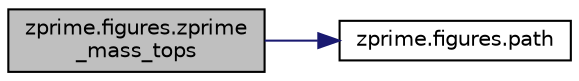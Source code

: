 digraph "zprime.figures.zprime_mass_tops"
{
 // INTERACTIVE_SVG=YES
 // LATEX_PDF_SIZE
  edge [fontname="Helvetica",fontsize="10",labelfontname="Helvetica",labelfontsize="10"];
  node [fontname="Helvetica",fontsize="10",shape=record];
  rankdir="LR";
  Node1 [label="zprime.figures.zprime\l_mass_tops",height=0.2,width=0.4,color="black", fillcolor="grey75", style="filled", fontcolor="black",tooltip=" "];
  Node1 -> Node2 [color="midnightblue",fontsize="10",style="solid",fontname="Helvetica"];
  Node2 [label="zprime.figures.path",height=0.2,width=0.4,color="black", fillcolor="white", style="filled",URL="$namespacezprime_1_1figures.html#a590fd091ae3eef5ea4b5ef3d9b597fcd",tooltip=" "];
}
